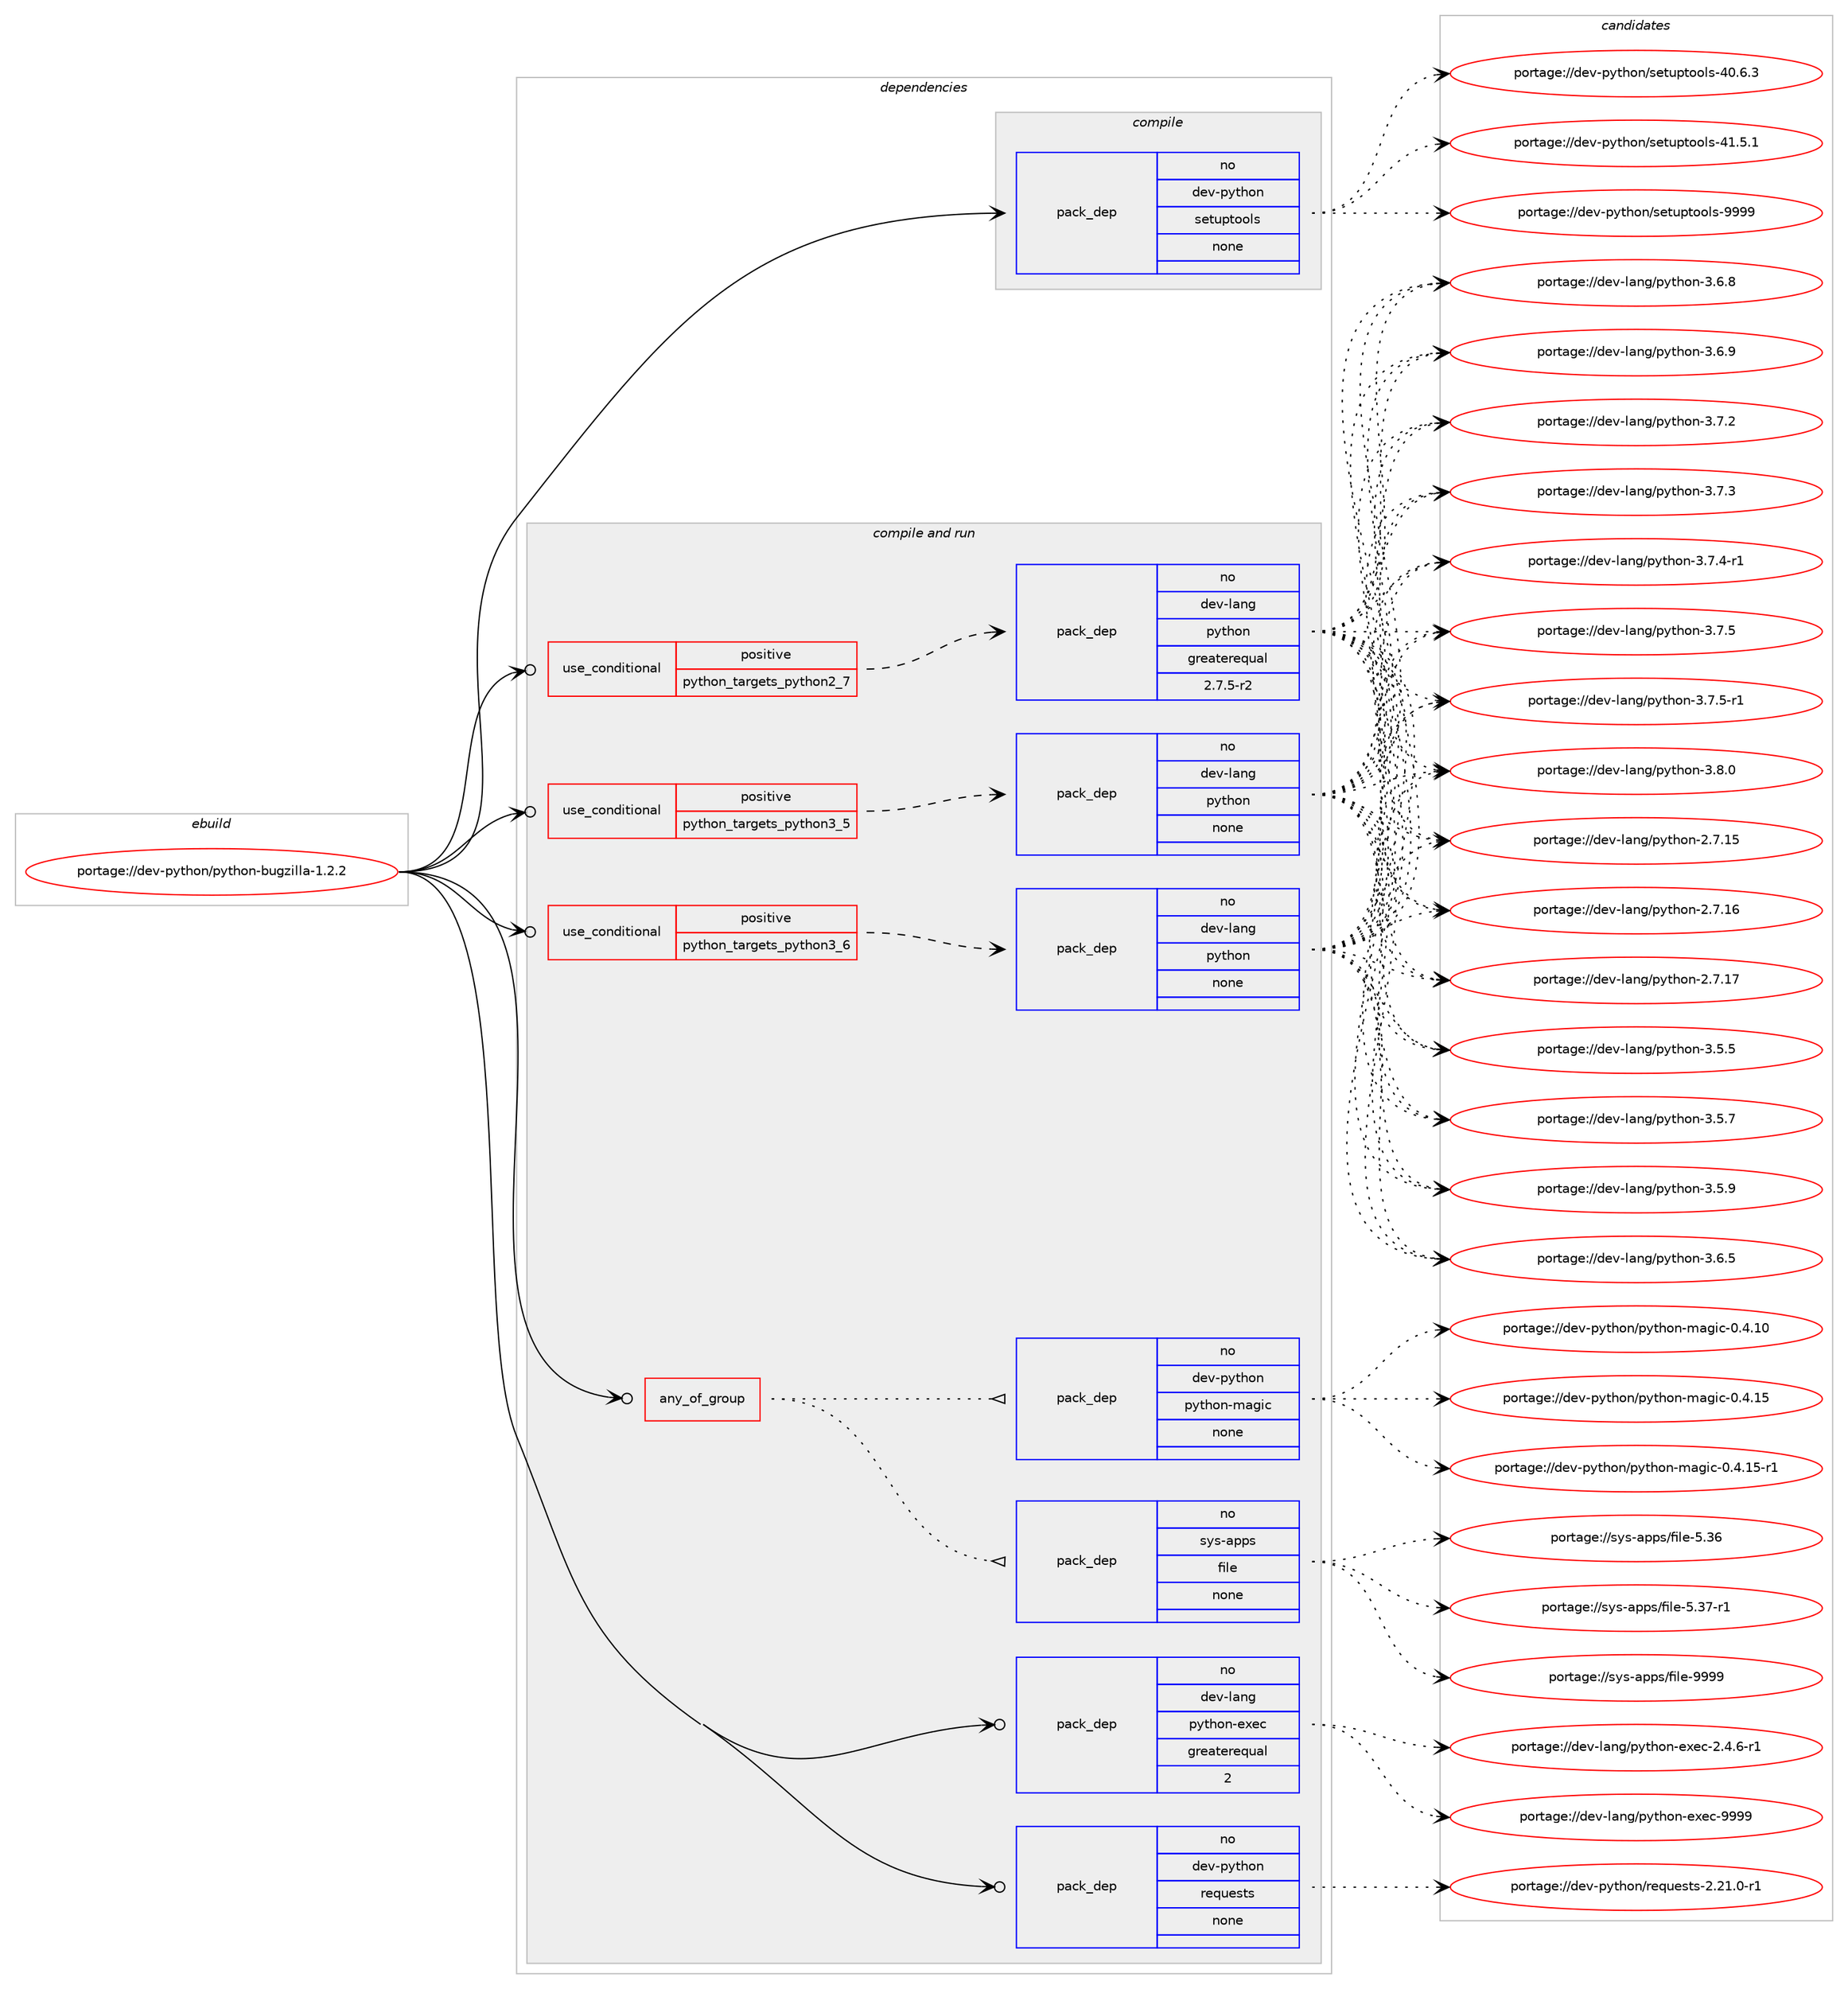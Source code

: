 digraph prolog {

# *************
# Graph options
# *************

newrank=true;
concentrate=true;
compound=true;
graph [rankdir=LR,fontname=Helvetica,fontsize=10,ranksep=1.5];#, ranksep=2.5, nodesep=0.2];
edge  [arrowhead=vee];
node  [fontname=Helvetica,fontsize=10];

# **********
# The ebuild
# **********

subgraph cluster_leftcol {
color=gray;
rank=same;
label=<<i>ebuild</i>>;
id [label="portage://dev-python/python-bugzilla-1.2.2", color=red, width=4, href="../dev-python/python-bugzilla-1.2.2.svg"];
}

# ****************
# The dependencies
# ****************

subgraph cluster_midcol {
color=gray;
label=<<i>dependencies</i>>;
subgraph cluster_compile {
fillcolor="#eeeeee";
style=filled;
label=<<i>compile</i>>;
subgraph pack125301 {
dependency165316 [label=<<TABLE BORDER="0" CELLBORDER="1" CELLSPACING="0" CELLPADDING="4" WIDTH="220"><TR><TD ROWSPAN="6" CELLPADDING="30">pack_dep</TD></TR><TR><TD WIDTH="110">no</TD></TR><TR><TD>dev-python</TD></TR><TR><TD>setuptools</TD></TR><TR><TD>none</TD></TR><TR><TD></TD></TR></TABLE>>, shape=none, color=blue];
}
id:e -> dependency165316:w [weight=20,style="solid",arrowhead="vee"];
}
subgraph cluster_compileandrun {
fillcolor="#eeeeee";
style=filled;
label=<<i>compile and run</i>>;
subgraph any3316 {
dependency165317 [label=<<TABLE BORDER="0" CELLBORDER="1" CELLSPACING="0" CELLPADDING="4"><TR><TD CELLPADDING="10">any_of_group</TD></TR></TABLE>>, shape=none, color=red];subgraph pack125302 {
dependency165318 [label=<<TABLE BORDER="0" CELLBORDER="1" CELLSPACING="0" CELLPADDING="4" WIDTH="220"><TR><TD ROWSPAN="6" CELLPADDING="30">pack_dep</TD></TR><TR><TD WIDTH="110">no</TD></TR><TR><TD>dev-python</TD></TR><TR><TD>python-magic</TD></TR><TR><TD>none</TD></TR><TR><TD></TD></TR></TABLE>>, shape=none, color=blue];
}
dependency165317:e -> dependency165318:w [weight=20,style="dotted",arrowhead="oinv"];
subgraph pack125303 {
dependency165319 [label=<<TABLE BORDER="0" CELLBORDER="1" CELLSPACING="0" CELLPADDING="4" WIDTH="220"><TR><TD ROWSPAN="6" CELLPADDING="30">pack_dep</TD></TR><TR><TD WIDTH="110">no</TD></TR><TR><TD>sys-apps</TD></TR><TR><TD>file</TD></TR><TR><TD>none</TD></TR><TR><TD></TD></TR></TABLE>>, shape=none, color=blue];
}
dependency165317:e -> dependency165319:w [weight=20,style="dotted",arrowhead="oinv"];
}
id:e -> dependency165317:w [weight=20,style="solid",arrowhead="odotvee"];
subgraph cond36627 {
dependency165320 [label=<<TABLE BORDER="0" CELLBORDER="1" CELLSPACING="0" CELLPADDING="4"><TR><TD ROWSPAN="3" CELLPADDING="10">use_conditional</TD></TR><TR><TD>positive</TD></TR><TR><TD>python_targets_python2_7</TD></TR></TABLE>>, shape=none, color=red];
subgraph pack125304 {
dependency165321 [label=<<TABLE BORDER="0" CELLBORDER="1" CELLSPACING="0" CELLPADDING="4" WIDTH="220"><TR><TD ROWSPAN="6" CELLPADDING="30">pack_dep</TD></TR><TR><TD WIDTH="110">no</TD></TR><TR><TD>dev-lang</TD></TR><TR><TD>python</TD></TR><TR><TD>greaterequal</TD></TR><TR><TD>2.7.5-r2</TD></TR></TABLE>>, shape=none, color=blue];
}
dependency165320:e -> dependency165321:w [weight=20,style="dashed",arrowhead="vee"];
}
id:e -> dependency165320:w [weight=20,style="solid",arrowhead="odotvee"];
subgraph cond36628 {
dependency165322 [label=<<TABLE BORDER="0" CELLBORDER="1" CELLSPACING="0" CELLPADDING="4"><TR><TD ROWSPAN="3" CELLPADDING="10">use_conditional</TD></TR><TR><TD>positive</TD></TR><TR><TD>python_targets_python3_5</TD></TR></TABLE>>, shape=none, color=red];
subgraph pack125305 {
dependency165323 [label=<<TABLE BORDER="0" CELLBORDER="1" CELLSPACING="0" CELLPADDING="4" WIDTH="220"><TR><TD ROWSPAN="6" CELLPADDING="30">pack_dep</TD></TR><TR><TD WIDTH="110">no</TD></TR><TR><TD>dev-lang</TD></TR><TR><TD>python</TD></TR><TR><TD>none</TD></TR><TR><TD></TD></TR></TABLE>>, shape=none, color=blue];
}
dependency165322:e -> dependency165323:w [weight=20,style="dashed",arrowhead="vee"];
}
id:e -> dependency165322:w [weight=20,style="solid",arrowhead="odotvee"];
subgraph cond36629 {
dependency165324 [label=<<TABLE BORDER="0" CELLBORDER="1" CELLSPACING="0" CELLPADDING="4"><TR><TD ROWSPAN="3" CELLPADDING="10">use_conditional</TD></TR><TR><TD>positive</TD></TR><TR><TD>python_targets_python3_6</TD></TR></TABLE>>, shape=none, color=red];
subgraph pack125306 {
dependency165325 [label=<<TABLE BORDER="0" CELLBORDER="1" CELLSPACING="0" CELLPADDING="4" WIDTH="220"><TR><TD ROWSPAN="6" CELLPADDING="30">pack_dep</TD></TR><TR><TD WIDTH="110">no</TD></TR><TR><TD>dev-lang</TD></TR><TR><TD>python</TD></TR><TR><TD>none</TD></TR><TR><TD></TD></TR></TABLE>>, shape=none, color=blue];
}
dependency165324:e -> dependency165325:w [weight=20,style="dashed",arrowhead="vee"];
}
id:e -> dependency165324:w [weight=20,style="solid",arrowhead="odotvee"];
subgraph pack125307 {
dependency165326 [label=<<TABLE BORDER="0" CELLBORDER="1" CELLSPACING="0" CELLPADDING="4" WIDTH="220"><TR><TD ROWSPAN="6" CELLPADDING="30">pack_dep</TD></TR><TR><TD WIDTH="110">no</TD></TR><TR><TD>dev-lang</TD></TR><TR><TD>python-exec</TD></TR><TR><TD>greaterequal</TD></TR><TR><TD>2</TD></TR></TABLE>>, shape=none, color=blue];
}
id:e -> dependency165326:w [weight=20,style="solid",arrowhead="odotvee"];
subgraph pack125308 {
dependency165327 [label=<<TABLE BORDER="0" CELLBORDER="1" CELLSPACING="0" CELLPADDING="4" WIDTH="220"><TR><TD ROWSPAN="6" CELLPADDING="30">pack_dep</TD></TR><TR><TD WIDTH="110">no</TD></TR><TR><TD>dev-python</TD></TR><TR><TD>requests</TD></TR><TR><TD>none</TD></TR><TR><TD></TD></TR></TABLE>>, shape=none, color=blue];
}
id:e -> dependency165327:w [weight=20,style="solid",arrowhead="odotvee"];
}
subgraph cluster_run {
fillcolor="#eeeeee";
style=filled;
label=<<i>run</i>>;
}
}

# **************
# The candidates
# **************

subgraph cluster_choices {
rank=same;
color=gray;
label=<<i>candidates</i>>;

subgraph choice125301 {
color=black;
nodesep=1;
choiceportage100101118451121211161041111104711510111611711211611111110811545524846544651 [label="portage://dev-python/setuptools-40.6.3", color=red, width=4,href="../dev-python/setuptools-40.6.3.svg"];
choiceportage100101118451121211161041111104711510111611711211611111110811545524946534649 [label="portage://dev-python/setuptools-41.5.1", color=red, width=4,href="../dev-python/setuptools-41.5.1.svg"];
choiceportage10010111845112121116104111110471151011161171121161111111081154557575757 [label="portage://dev-python/setuptools-9999", color=red, width=4,href="../dev-python/setuptools-9999.svg"];
dependency165316:e -> choiceportage100101118451121211161041111104711510111611711211611111110811545524846544651:w [style=dotted,weight="100"];
dependency165316:e -> choiceportage100101118451121211161041111104711510111611711211611111110811545524946534649:w [style=dotted,weight="100"];
dependency165316:e -> choiceportage10010111845112121116104111110471151011161171121161111111081154557575757:w [style=dotted,weight="100"];
}
subgraph choice125302 {
color=black;
nodesep=1;
choiceportage100101118451121211161041111104711212111610411111045109971031059945484652464948 [label="portage://dev-python/python-magic-0.4.10", color=red, width=4,href="../dev-python/python-magic-0.4.10.svg"];
choiceportage100101118451121211161041111104711212111610411111045109971031059945484652464953 [label="portage://dev-python/python-magic-0.4.15", color=red, width=4,href="../dev-python/python-magic-0.4.15.svg"];
choiceportage1001011184511212111610411111047112121116104111110451099710310599454846524649534511449 [label="portage://dev-python/python-magic-0.4.15-r1", color=red, width=4,href="../dev-python/python-magic-0.4.15-r1.svg"];
dependency165318:e -> choiceportage100101118451121211161041111104711212111610411111045109971031059945484652464948:w [style=dotted,weight="100"];
dependency165318:e -> choiceportage100101118451121211161041111104711212111610411111045109971031059945484652464953:w [style=dotted,weight="100"];
dependency165318:e -> choiceportage1001011184511212111610411111047112121116104111110451099710310599454846524649534511449:w [style=dotted,weight="100"];
}
subgraph choice125303 {
color=black;
nodesep=1;
choiceportage1151211154597112112115471021051081014553465154 [label="portage://sys-apps/file-5.36", color=red, width=4,href="../sys-apps/file-5.36.svg"];
choiceportage11512111545971121121154710210510810145534651554511449 [label="portage://sys-apps/file-5.37-r1", color=red, width=4,href="../sys-apps/file-5.37-r1.svg"];
choiceportage1151211154597112112115471021051081014557575757 [label="portage://sys-apps/file-9999", color=red, width=4,href="../sys-apps/file-9999.svg"];
dependency165319:e -> choiceportage1151211154597112112115471021051081014553465154:w [style=dotted,weight="100"];
dependency165319:e -> choiceportage11512111545971121121154710210510810145534651554511449:w [style=dotted,weight="100"];
dependency165319:e -> choiceportage1151211154597112112115471021051081014557575757:w [style=dotted,weight="100"];
}
subgraph choice125304 {
color=black;
nodesep=1;
choiceportage10010111845108971101034711212111610411111045504655464953 [label="portage://dev-lang/python-2.7.15", color=red, width=4,href="../dev-lang/python-2.7.15.svg"];
choiceportage10010111845108971101034711212111610411111045504655464954 [label="portage://dev-lang/python-2.7.16", color=red, width=4,href="../dev-lang/python-2.7.16.svg"];
choiceportage10010111845108971101034711212111610411111045504655464955 [label="portage://dev-lang/python-2.7.17", color=red, width=4,href="../dev-lang/python-2.7.17.svg"];
choiceportage100101118451089711010347112121116104111110455146534653 [label="portage://dev-lang/python-3.5.5", color=red, width=4,href="../dev-lang/python-3.5.5.svg"];
choiceportage100101118451089711010347112121116104111110455146534655 [label="portage://dev-lang/python-3.5.7", color=red, width=4,href="../dev-lang/python-3.5.7.svg"];
choiceportage100101118451089711010347112121116104111110455146534657 [label="portage://dev-lang/python-3.5.9", color=red, width=4,href="../dev-lang/python-3.5.9.svg"];
choiceportage100101118451089711010347112121116104111110455146544653 [label="portage://dev-lang/python-3.6.5", color=red, width=4,href="../dev-lang/python-3.6.5.svg"];
choiceportage100101118451089711010347112121116104111110455146544656 [label="portage://dev-lang/python-3.6.8", color=red, width=4,href="../dev-lang/python-3.6.8.svg"];
choiceportage100101118451089711010347112121116104111110455146544657 [label="portage://dev-lang/python-3.6.9", color=red, width=4,href="../dev-lang/python-3.6.9.svg"];
choiceportage100101118451089711010347112121116104111110455146554650 [label="portage://dev-lang/python-3.7.2", color=red, width=4,href="../dev-lang/python-3.7.2.svg"];
choiceportage100101118451089711010347112121116104111110455146554651 [label="portage://dev-lang/python-3.7.3", color=red, width=4,href="../dev-lang/python-3.7.3.svg"];
choiceportage1001011184510897110103471121211161041111104551465546524511449 [label="portage://dev-lang/python-3.7.4-r1", color=red, width=4,href="../dev-lang/python-3.7.4-r1.svg"];
choiceportage100101118451089711010347112121116104111110455146554653 [label="portage://dev-lang/python-3.7.5", color=red, width=4,href="../dev-lang/python-3.7.5.svg"];
choiceportage1001011184510897110103471121211161041111104551465546534511449 [label="portage://dev-lang/python-3.7.5-r1", color=red, width=4,href="../dev-lang/python-3.7.5-r1.svg"];
choiceportage100101118451089711010347112121116104111110455146564648 [label="portage://dev-lang/python-3.8.0", color=red, width=4,href="../dev-lang/python-3.8.0.svg"];
dependency165321:e -> choiceportage10010111845108971101034711212111610411111045504655464953:w [style=dotted,weight="100"];
dependency165321:e -> choiceportage10010111845108971101034711212111610411111045504655464954:w [style=dotted,weight="100"];
dependency165321:e -> choiceportage10010111845108971101034711212111610411111045504655464955:w [style=dotted,weight="100"];
dependency165321:e -> choiceportage100101118451089711010347112121116104111110455146534653:w [style=dotted,weight="100"];
dependency165321:e -> choiceportage100101118451089711010347112121116104111110455146534655:w [style=dotted,weight="100"];
dependency165321:e -> choiceportage100101118451089711010347112121116104111110455146534657:w [style=dotted,weight="100"];
dependency165321:e -> choiceportage100101118451089711010347112121116104111110455146544653:w [style=dotted,weight="100"];
dependency165321:e -> choiceportage100101118451089711010347112121116104111110455146544656:w [style=dotted,weight="100"];
dependency165321:e -> choiceportage100101118451089711010347112121116104111110455146544657:w [style=dotted,weight="100"];
dependency165321:e -> choiceportage100101118451089711010347112121116104111110455146554650:w [style=dotted,weight="100"];
dependency165321:e -> choiceportage100101118451089711010347112121116104111110455146554651:w [style=dotted,weight="100"];
dependency165321:e -> choiceportage1001011184510897110103471121211161041111104551465546524511449:w [style=dotted,weight="100"];
dependency165321:e -> choiceportage100101118451089711010347112121116104111110455146554653:w [style=dotted,weight="100"];
dependency165321:e -> choiceportage1001011184510897110103471121211161041111104551465546534511449:w [style=dotted,weight="100"];
dependency165321:e -> choiceportage100101118451089711010347112121116104111110455146564648:w [style=dotted,weight="100"];
}
subgraph choice125305 {
color=black;
nodesep=1;
choiceportage10010111845108971101034711212111610411111045504655464953 [label="portage://dev-lang/python-2.7.15", color=red, width=4,href="../dev-lang/python-2.7.15.svg"];
choiceportage10010111845108971101034711212111610411111045504655464954 [label="portage://dev-lang/python-2.7.16", color=red, width=4,href="../dev-lang/python-2.7.16.svg"];
choiceportage10010111845108971101034711212111610411111045504655464955 [label="portage://dev-lang/python-2.7.17", color=red, width=4,href="../dev-lang/python-2.7.17.svg"];
choiceportage100101118451089711010347112121116104111110455146534653 [label="portage://dev-lang/python-3.5.5", color=red, width=4,href="../dev-lang/python-3.5.5.svg"];
choiceportage100101118451089711010347112121116104111110455146534655 [label="portage://dev-lang/python-3.5.7", color=red, width=4,href="../dev-lang/python-3.5.7.svg"];
choiceportage100101118451089711010347112121116104111110455146534657 [label="portage://dev-lang/python-3.5.9", color=red, width=4,href="../dev-lang/python-3.5.9.svg"];
choiceportage100101118451089711010347112121116104111110455146544653 [label="portage://dev-lang/python-3.6.5", color=red, width=4,href="../dev-lang/python-3.6.5.svg"];
choiceportage100101118451089711010347112121116104111110455146544656 [label="portage://dev-lang/python-3.6.8", color=red, width=4,href="../dev-lang/python-3.6.8.svg"];
choiceportage100101118451089711010347112121116104111110455146544657 [label="portage://dev-lang/python-3.6.9", color=red, width=4,href="../dev-lang/python-3.6.9.svg"];
choiceportage100101118451089711010347112121116104111110455146554650 [label="portage://dev-lang/python-3.7.2", color=red, width=4,href="../dev-lang/python-3.7.2.svg"];
choiceportage100101118451089711010347112121116104111110455146554651 [label="portage://dev-lang/python-3.7.3", color=red, width=4,href="../dev-lang/python-3.7.3.svg"];
choiceportage1001011184510897110103471121211161041111104551465546524511449 [label="portage://dev-lang/python-3.7.4-r1", color=red, width=4,href="../dev-lang/python-3.7.4-r1.svg"];
choiceportage100101118451089711010347112121116104111110455146554653 [label="portage://dev-lang/python-3.7.5", color=red, width=4,href="../dev-lang/python-3.7.5.svg"];
choiceportage1001011184510897110103471121211161041111104551465546534511449 [label="portage://dev-lang/python-3.7.5-r1", color=red, width=4,href="../dev-lang/python-3.7.5-r1.svg"];
choiceportage100101118451089711010347112121116104111110455146564648 [label="portage://dev-lang/python-3.8.0", color=red, width=4,href="../dev-lang/python-3.8.0.svg"];
dependency165323:e -> choiceportage10010111845108971101034711212111610411111045504655464953:w [style=dotted,weight="100"];
dependency165323:e -> choiceportage10010111845108971101034711212111610411111045504655464954:w [style=dotted,weight="100"];
dependency165323:e -> choiceportage10010111845108971101034711212111610411111045504655464955:w [style=dotted,weight="100"];
dependency165323:e -> choiceportage100101118451089711010347112121116104111110455146534653:w [style=dotted,weight="100"];
dependency165323:e -> choiceportage100101118451089711010347112121116104111110455146534655:w [style=dotted,weight="100"];
dependency165323:e -> choiceportage100101118451089711010347112121116104111110455146534657:w [style=dotted,weight="100"];
dependency165323:e -> choiceportage100101118451089711010347112121116104111110455146544653:w [style=dotted,weight="100"];
dependency165323:e -> choiceportage100101118451089711010347112121116104111110455146544656:w [style=dotted,weight="100"];
dependency165323:e -> choiceportage100101118451089711010347112121116104111110455146544657:w [style=dotted,weight="100"];
dependency165323:e -> choiceportage100101118451089711010347112121116104111110455146554650:w [style=dotted,weight="100"];
dependency165323:e -> choiceportage100101118451089711010347112121116104111110455146554651:w [style=dotted,weight="100"];
dependency165323:e -> choiceportage1001011184510897110103471121211161041111104551465546524511449:w [style=dotted,weight="100"];
dependency165323:e -> choiceportage100101118451089711010347112121116104111110455146554653:w [style=dotted,weight="100"];
dependency165323:e -> choiceportage1001011184510897110103471121211161041111104551465546534511449:w [style=dotted,weight="100"];
dependency165323:e -> choiceportage100101118451089711010347112121116104111110455146564648:w [style=dotted,weight="100"];
}
subgraph choice125306 {
color=black;
nodesep=1;
choiceportage10010111845108971101034711212111610411111045504655464953 [label="portage://dev-lang/python-2.7.15", color=red, width=4,href="../dev-lang/python-2.7.15.svg"];
choiceportage10010111845108971101034711212111610411111045504655464954 [label="portage://dev-lang/python-2.7.16", color=red, width=4,href="../dev-lang/python-2.7.16.svg"];
choiceportage10010111845108971101034711212111610411111045504655464955 [label="portage://dev-lang/python-2.7.17", color=red, width=4,href="../dev-lang/python-2.7.17.svg"];
choiceportage100101118451089711010347112121116104111110455146534653 [label="portage://dev-lang/python-3.5.5", color=red, width=4,href="../dev-lang/python-3.5.5.svg"];
choiceportage100101118451089711010347112121116104111110455146534655 [label="portage://dev-lang/python-3.5.7", color=red, width=4,href="../dev-lang/python-3.5.7.svg"];
choiceportage100101118451089711010347112121116104111110455146534657 [label="portage://dev-lang/python-3.5.9", color=red, width=4,href="../dev-lang/python-3.5.9.svg"];
choiceportage100101118451089711010347112121116104111110455146544653 [label="portage://dev-lang/python-3.6.5", color=red, width=4,href="../dev-lang/python-3.6.5.svg"];
choiceportage100101118451089711010347112121116104111110455146544656 [label="portage://dev-lang/python-3.6.8", color=red, width=4,href="../dev-lang/python-3.6.8.svg"];
choiceportage100101118451089711010347112121116104111110455146544657 [label="portage://dev-lang/python-3.6.9", color=red, width=4,href="../dev-lang/python-3.6.9.svg"];
choiceportage100101118451089711010347112121116104111110455146554650 [label="portage://dev-lang/python-3.7.2", color=red, width=4,href="../dev-lang/python-3.7.2.svg"];
choiceportage100101118451089711010347112121116104111110455146554651 [label="portage://dev-lang/python-3.7.3", color=red, width=4,href="../dev-lang/python-3.7.3.svg"];
choiceportage1001011184510897110103471121211161041111104551465546524511449 [label="portage://dev-lang/python-3.7.4-r1", color=red, width=4,href="../dev-lang/python-3.7.4-r1.svg"];
choiceportage100101118451089711010347112121116104111110455146554653 [label="portage://dev-lang/python-3.7.5", color=red, width=4,href="../dev-lang/python-3.7.5.svg"];
choiceportage1001011184510897110103471121211161041111104551465546534511449 [label="portage://dev-lang/python-3.7.5-r1", color=red, width=4,href="../dev-lang/python-3.7.5-r1.svg"];
choiceportage100101118451089711010347112121116104111110455146564648 [label="portage://dev-lang/python-3.8.0", color=red, width=4,href="../dev-lang/python-3.8.0.svg"];
dependency165325:e -> choiceportage10010111845108971101034711212111610411111045504655464953:w [style=dotted,weight="100"];
dependency165325:e -> choiceportage10010111845108971101034711212111610411111045504655464954:w [style=dotted,weight="100"];
dependency165325:e -> choiceportage10010111845108971101034711212111610411111045504655464955:w [style=dotted,weight="100"];
dependency165325:e -> choiceportage100101118451089711010347112121116104111110455146534653:w [style=dotted,weight="100"];
dependency165325:e -> choiceportage100101118451089711010347112121116104111110455146534655:w [style=dotted,weight="100"];
dependency165325:e -> choiceportage100101118451089711010347112121116104111110455146534657:w [style=dotted,weight="100"];
dependency165325:e -> choiceportage100101118451089711010347112121116104111110455146544653:w [style=dotted,weight="100"];
dependency165325:e -> choiceportage100101118451089711010347112121116104111110455146544656:w [style=dotted,weight="100"];
dependency165325:e -> choiceportage100101118451089711010347112121116104111110455146544657:w [style=dotted,weight="100"];
dependency165325:e -> choiceportage100101118451089711010347112121116104111110455146554650:w [style=dotted,weight="100"];
dependency165325:e -> choiceportage100101118451089711010347112121116104111110455146554651:w [style=dotted,weight="100"];
dependency165325:e -> choiceportage1001011184510897110103471121211161041111104551465546524511449:w [style=dotted,weight="100"];
dependency165325:e -> choiceportage100101118451089711010347112121116104111110455146554653:w [style=dotted,weight="100"];
dependency165325:e -> choiceportage1001011184510897110103471121211161041111104551465546534511449:w [style=dotted,weight="100"];
dependency165325:e -> choiceportage100101118451089711010347112121116104111110455146564648:w [style=dotted,weight="100"];
}
subgraph choice125307 {
color=black;
nodesep=1;
choiceportage10010111845108971101034711212111610411111045101120101994550465246544511449 [label="portage://dev-lang/python-exec-2.4.6-r1", color=red, width=4,href="../dev-lang/python-exec-2.4.6-r1.svg"];
choiceportage10010111845108971101034711212111610411111045101120101994557575757 [label="portage://dev-lang/python-exec-9999", color=red, width=4,href="../dev-lang/python-exec-9999.svg"];
dependency165326:e -> choiceportage10010111845108971101034711212111610411111045101120101994550465246544511449:w [style=dotted,weight="100"];
dependency165326:e -> choiceportage10010111845108971101034711212111610411111045101120101994557575757:w [style=dotted,weight="100"];
}
subgraph choice125308 {
color=black;
nodesep=1;
choiceportage1001011184511212111610411111047114101113117101115116115455046504946484511449 [label="portage://dev-python/requests-2.21.0-r1", color=red, width=4,href="../dev-python/requests-2.21.0-r1.svg"];
dependency165327:e -> choiceportage1001011184511212111610411111047114101113117101115116115455046504946484511449:w [style=dotted,weight="100"];
}
}

}
